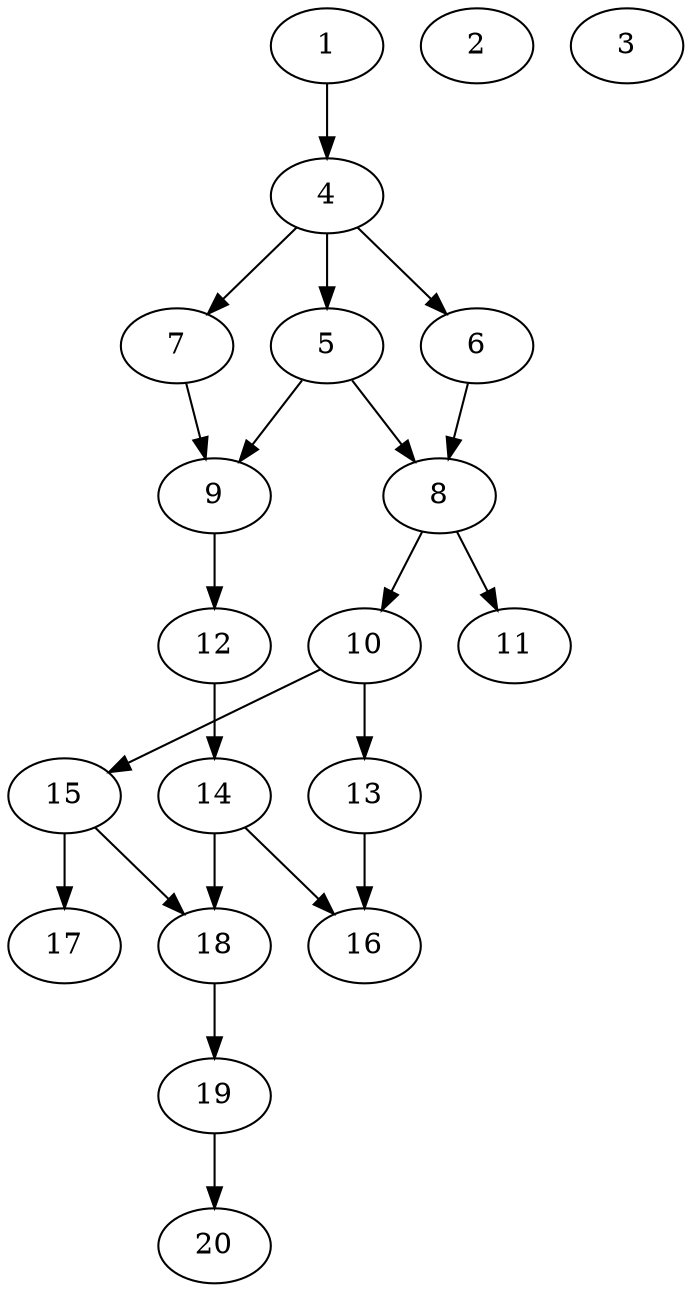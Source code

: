 // DAG automatically generated by daggen at Sat Jul 27 15:34:46 2019
// ./daggen --dot -n 20 --ccr 0.3 --fat 0.4 --regular 0.5 --density 0.4 --mindata 5242880 --maxdata 52428800 
digraph G {
  1 [size="166550187", alpha="0.15", expect_size="49965056"] 
  1 -> 4 [size ="49965056"]
  2 [size="119408640", alpha="0.17", expect_size="35822592"] 
  3 [size="59494400", alpha="0.16", expect_size="17848320"] 
  4 [size="172376747", alpha="0.20", expect_size="51713024"] 
  4 -> 5 [size ="51713024"]
  4 -> 6 [size ="51713024"]
  4 -> 7 [size ="51713024"]
  5 [size="145653760", alpha="0.07", expect_size="43696128"] 
  5 -> 8 [size ="43696128"]
  5 -> 9 [size ="43696128"]
  6 [size="45421227", alpha="0.06", expect_size="13626368"] 
  6 -> 8 [size ="13626368"]
  7 [size="82240853", alpha="0.17", expect_size="24672256"] 
  7 -> 9 [size ="24672256"]
  8 [size="84282027", alpha="0.20", expect_size="25284608"] 
  8 -> 10 [size ="25284608"]
  8 -> 11 [size ="25284608"]
  9 [size="172038827", alpha="0.14", expect_size="51611648"] 
  9 -> 12 [size ="51611648"]
  10 [size="101355520", alpha="0.17", expect_size="30406656"] 
  10 -> 13 [size ="30406656"]
  10 -> 15 [size ="30406656"]
  11 [size="163351893", alpha="0.16", expect_size="49005568"] 
  12 [size="127194453", alpha="0.08", expect_size="38158336"] 
  12 -> 14 [size ="38158336"]
  13 [size="100713813", alpha="0.05", expect_size="30214144"] 
  13 -> 16 [size ="30214144"]
  14 [size="67464533", alpha="0.19", expect_size="20239360"] 
  14 -> 16 [size ="20239360"]
  14 -> 18 [size ="20239360"]
  15 [size="65826133", alpha="0.08", expect_size="19747840"] 
  15 -> 17 [size ="19747840"]
  15 -> 18 [size ="19747840"]
  16 [size="123419307", alpha="0.05", expect_size="37025792"] 
  17 [size="170451627", alpha="0.00", expect_size="51135488"] 
  18 [size="149855573", alpha="0.10", expect_size="44956672"] 
  18 -> 19 [size ="44956672"]
  19 [size="146247680", alpha="0.08", expect_size="43874304"] 
  19 -> 20 [size ="43874304"]
  20 [size="102932480", alpha="0.17", expect_size="30879744"] 
}
